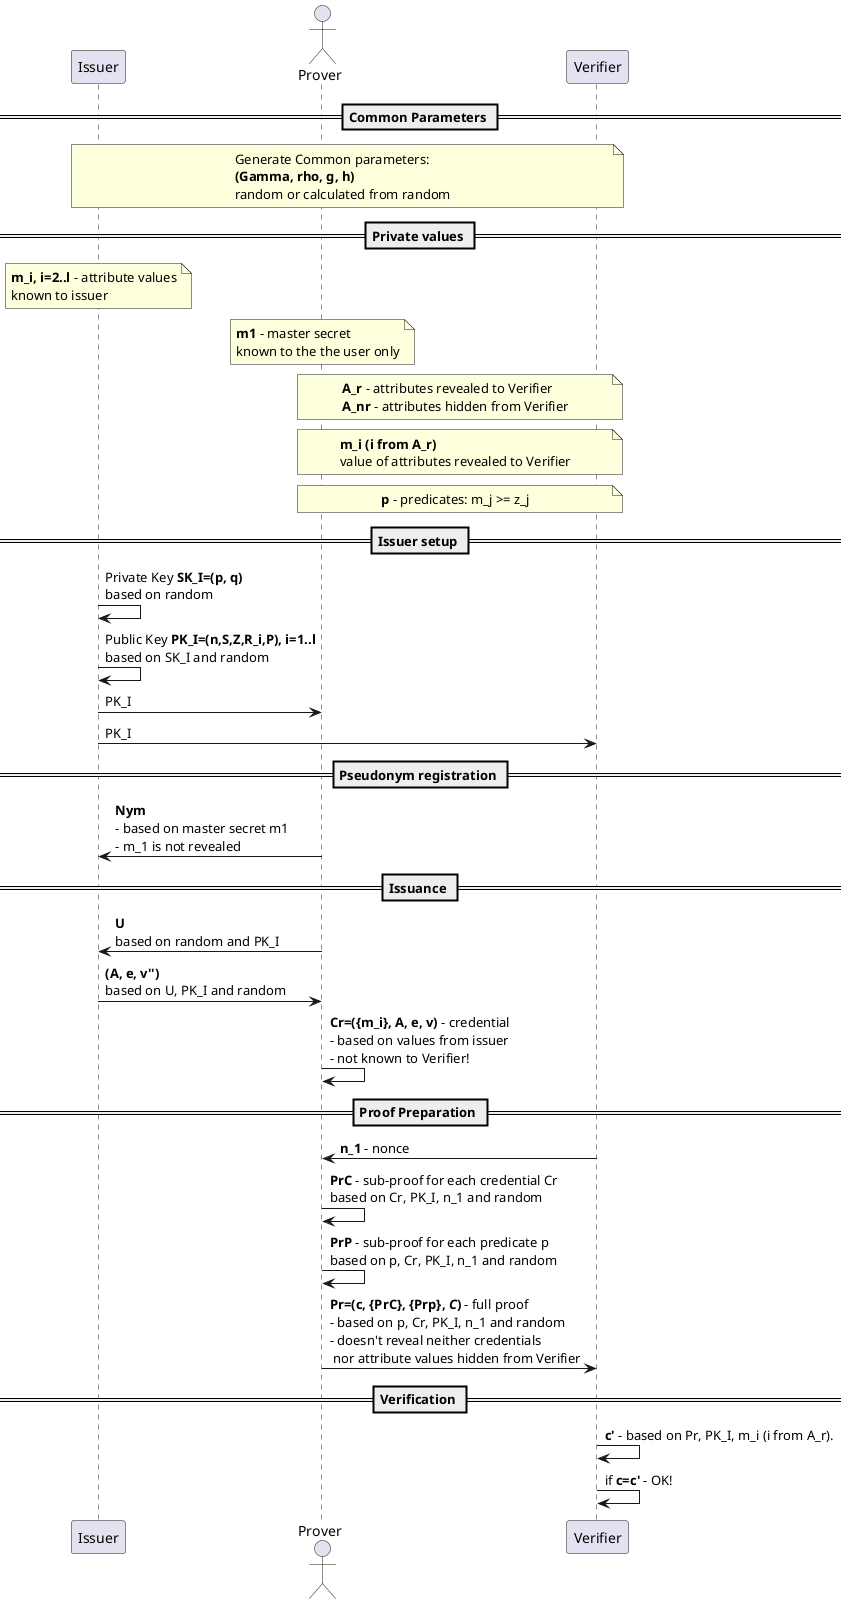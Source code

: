 @startuml
participant "Issuer" as I
actor Prover as P
participant "Verifier" as V

== Common Parameters ==

note over I, V
    Generate Common parameters:
    **(Gamma, rho, g, h)**
    random or calculated from random
end note

note over I, V
end note

== Private values ==

note over I
    **m_i, i=2..l** - attribute values
    known to issuer
end note

note over P
    **m1** - master secret
    known to the the user only
end note

note over P,V
    **A_r** - attributes revealed to Verifier
    **A_nr** - attributes hidden from Verifier
end note

note over P,V
    **m_i (i from A_r)**
    value of attributes revealed to Verifier
end note

note over P,V
    **p** - predicates: m_j >= z_j
end note


== Issuer setup ==

I -> I: Private Key **SK_I=(p, q)**\nbased on random

I -> I: Public Key **PK_I=(n,S,Z,R_i,P), i=1..l**\nbased on SK_I and random

I -> P: PK_I

I -> V: PK_I

== Pseudonym registration ==

P -> I: **Nym**\n- based on master secret m1\n- m_1 is not revealed

== Issuance ==

P -> I: **U**\nbased on random and PK_I

I -> P: **(A, e, v'')**\nbased on U, PK_I and random

P -> P: **Cr=({m_i}, A, e, v)** - credential\n- based on values from issuer\n- not known to Verifier!

== Proof Preparation ==

V -> P: **n_1** - nonce

P -> P: **PrC** - sub-proof for each credential Cr\nbased on Cr, PK_I, n_1 and random

P -> P: **PrP** - sub-proof for each predicate p\nbased on p, Cr, PK_I, n_1 and random

P -> V: **Pr=(c, {PrC}, {Prp}, //C//)** - full proof\n- based on p, Cr, PK_I, n_1 and random\n- doesn't reveal neither credentials\n nor attribute values hidden from Verifier

== Verification ==

V -> V: **c'** - based on Pr, PK_I, m_i (i from A_r).

V -> V: if **c=c'** - OK!


@enduml
